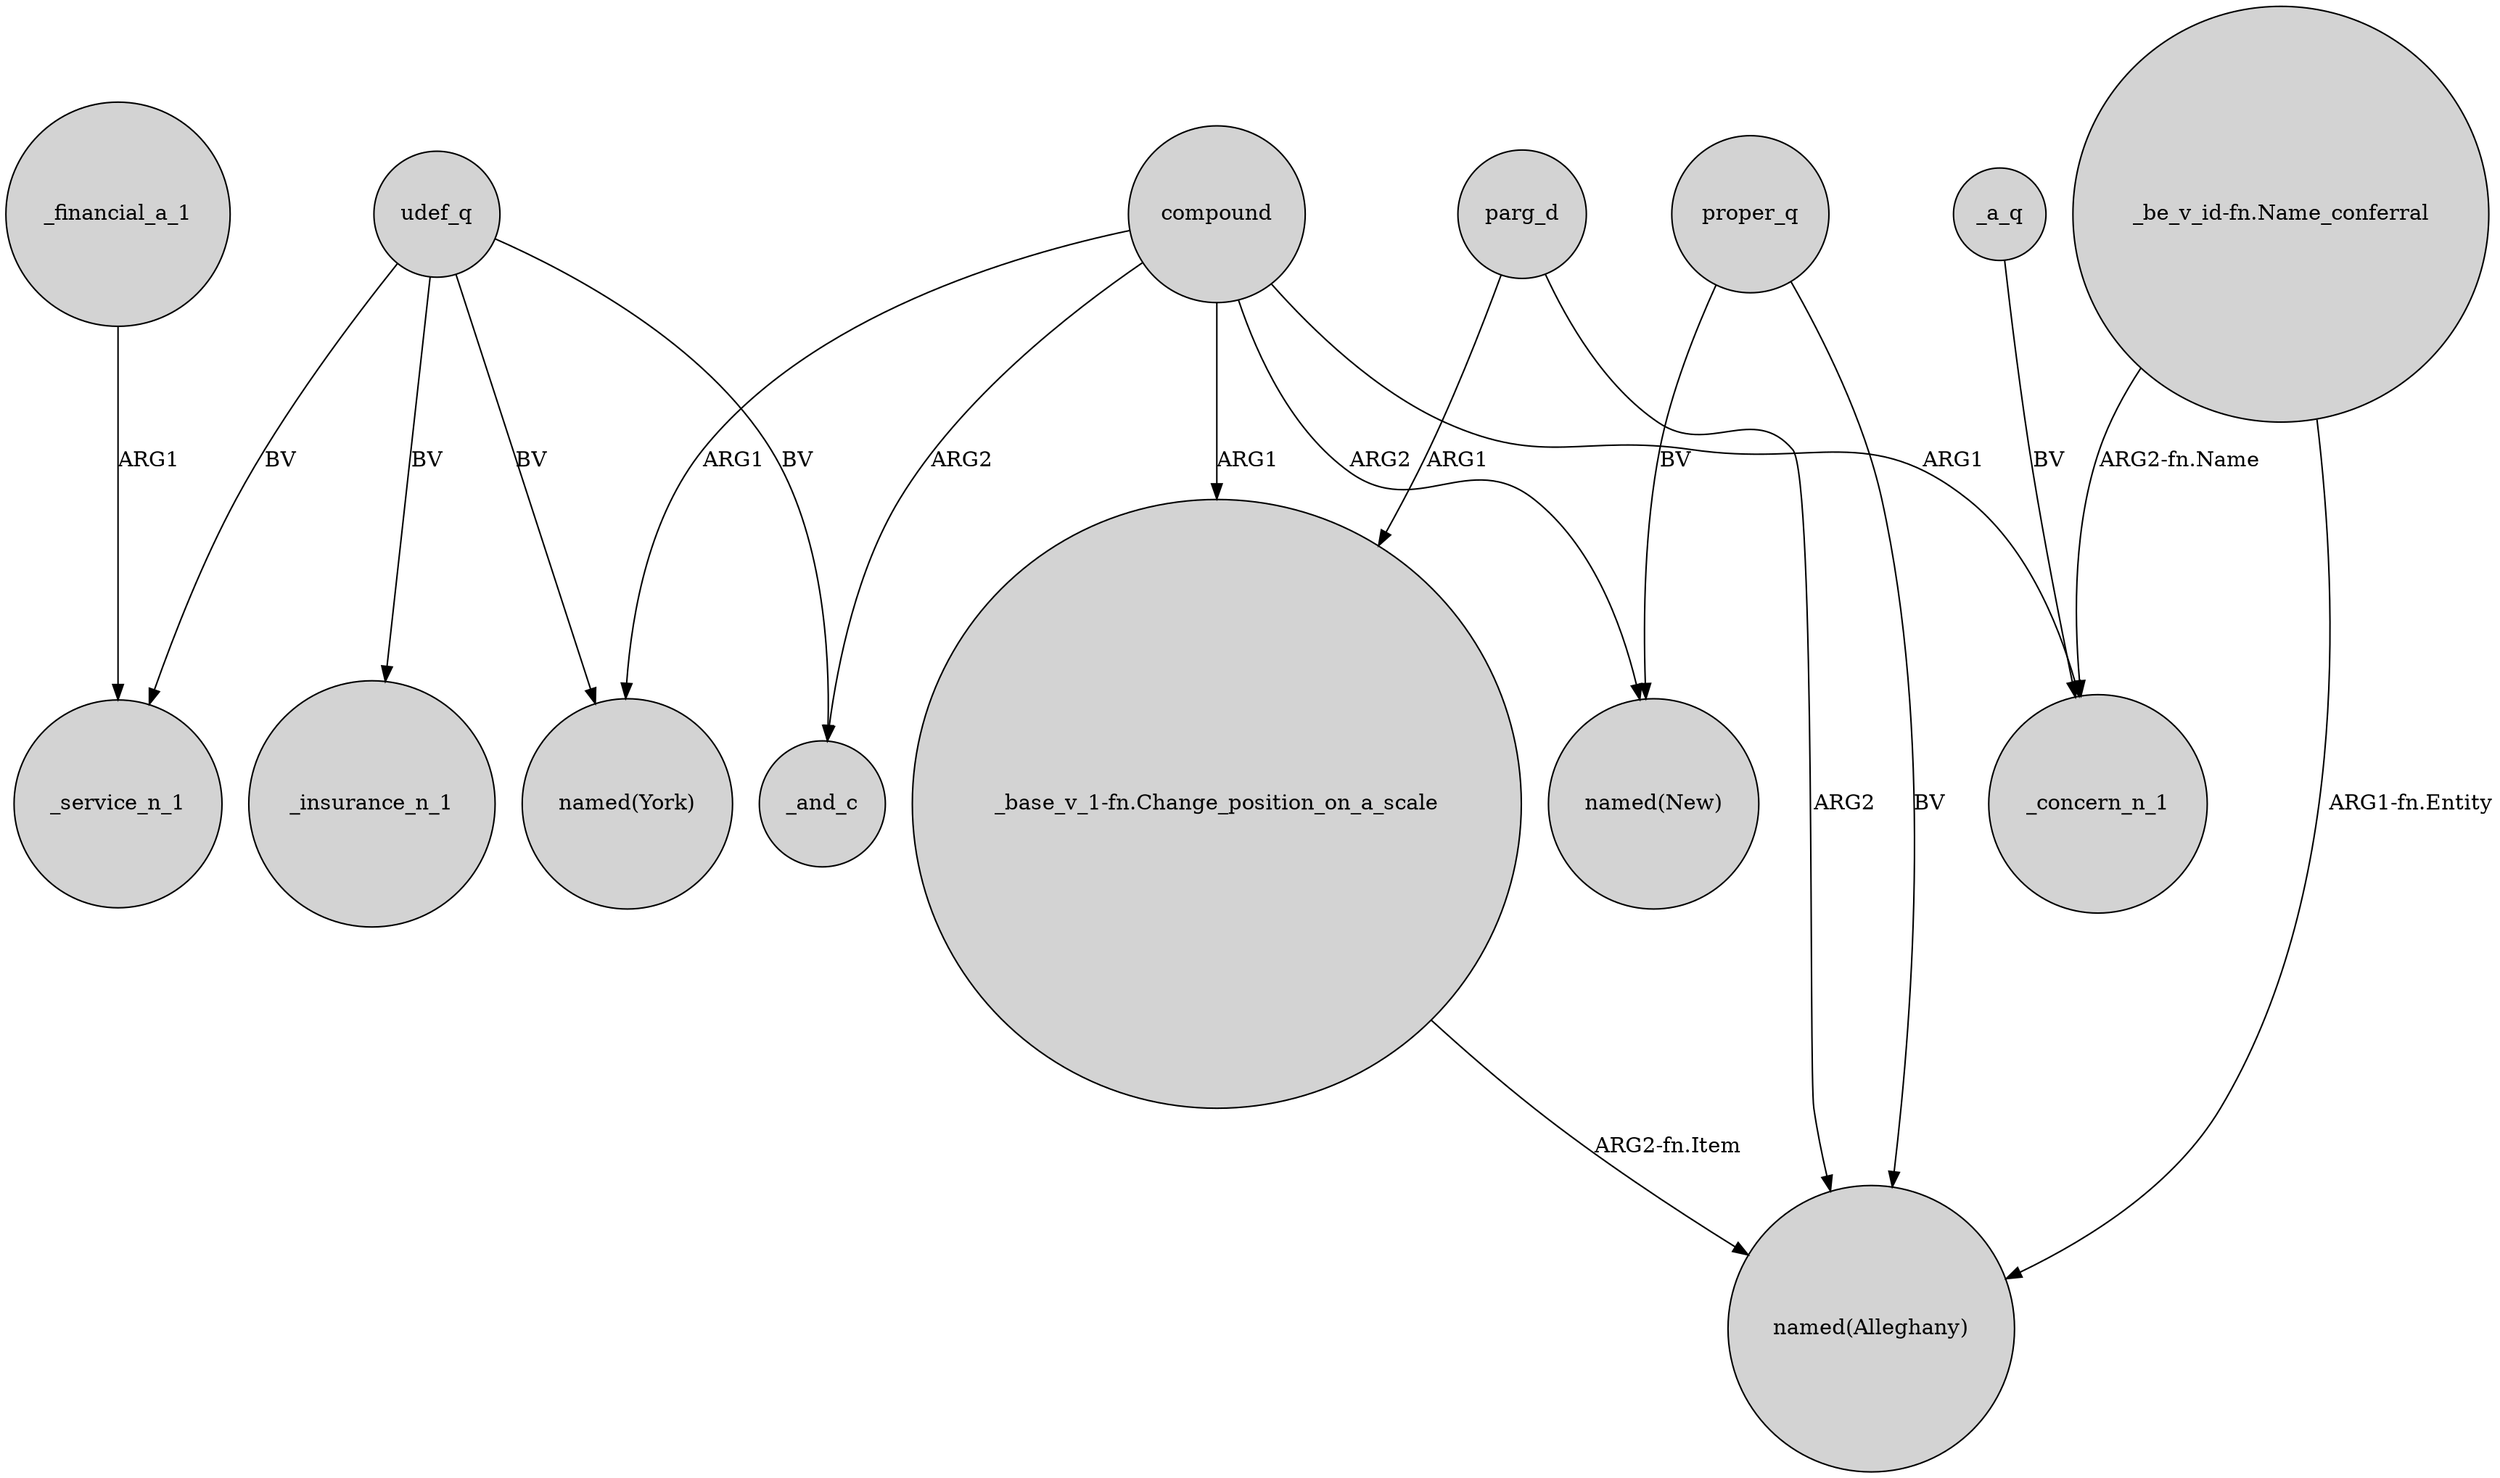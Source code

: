 digraph {
	node [shape=circle style=filled]
	udef_q -> _service_n_1 [label=BV]
	proper_q -> "named(New)" [label=BV]
	_financial_a_1 -> _service_n_1 [label=ARG1]
	proper_q -> "named(Alleghany)" [label=BV]
	compound -> "named(New)" [label=ARG2]
	"_base_v_1-fn.Change_position_on_a_scale" -> "named(Alleghany)" [label="ARG2-fn.Item"]
	parg_d -> "named(Alleghany)" [label=ARG2]
	udef_q -> _insurance_n_1 [label=BV]
	compound -> _concern_n_1 [label=ARG1]
	compound -> "_base_v_1-fn.Change_position_on_a_scale" [label=ARG1]
	compound -> "named(York)" [label=ARG1]
	udef_q -> _and_c [label=BV]
	compound -> _and_c [label=ARG2]
	_a_q -> _concern_n_1 [label=BV]
	"_be_v_id-fn.Name_conferral" -> _concern_n_1 [label="ARG2-fn.Name"]
	parg_d -> "_base_v_1-fn.Change_position_on_a_scale" [label=ARG1]
	"_be_v_id-fn.Name_conferral" -> "named(Alleghany)" [label="ARG1-fn.Entity"]
	udef_q -> "named(York)" [label=BV]
}
